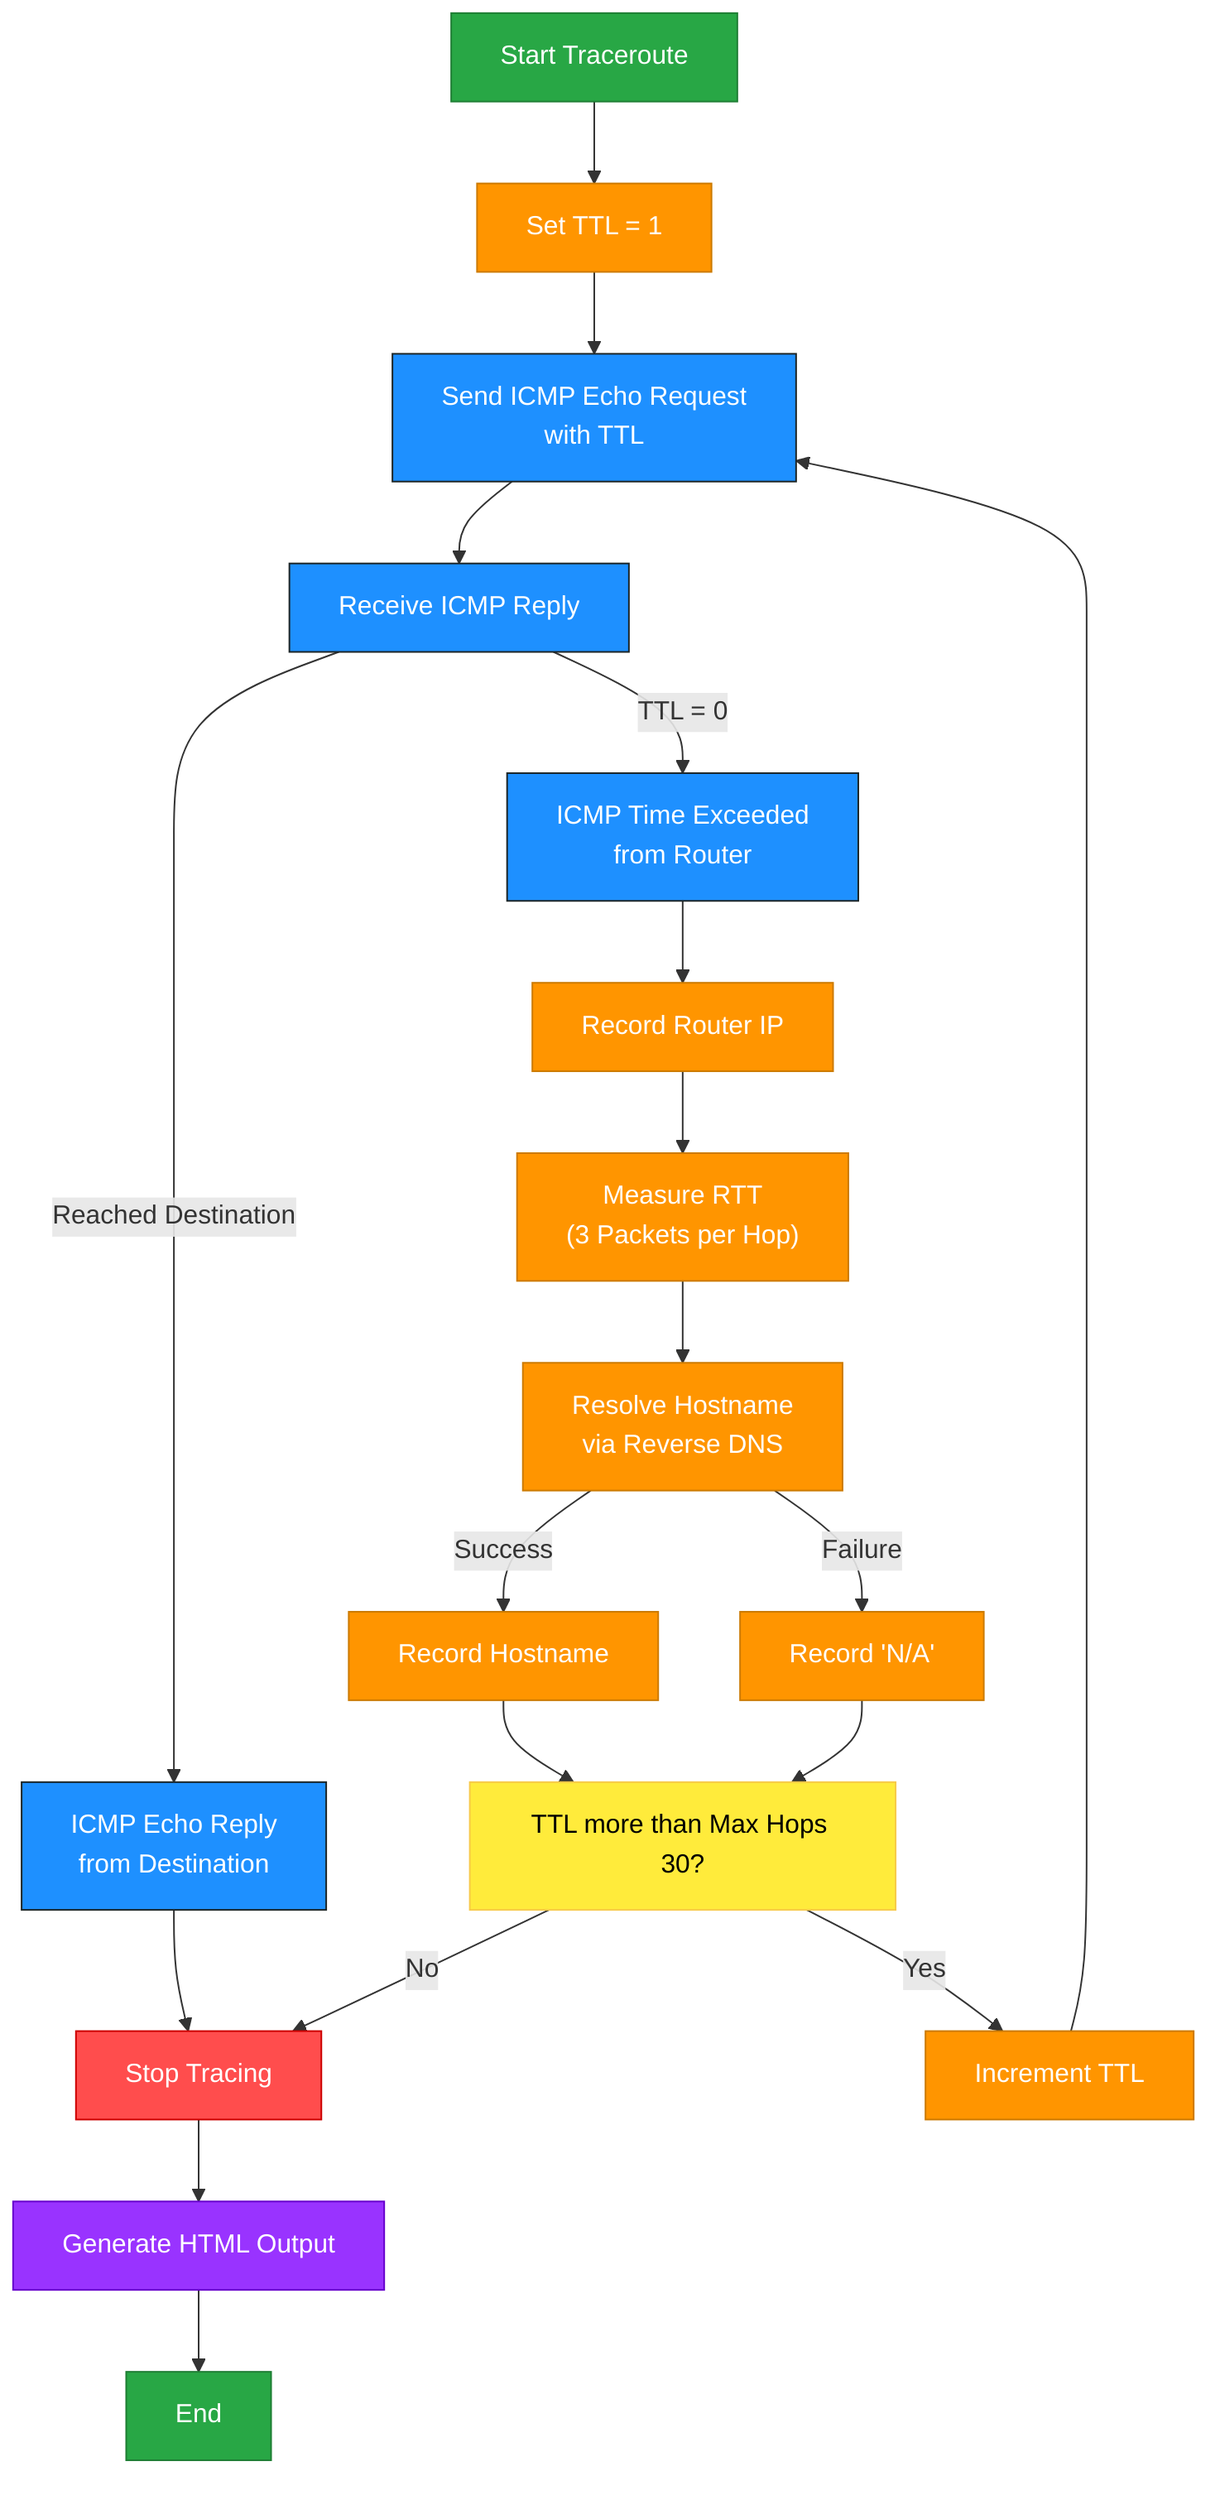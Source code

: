 flowchart TD
    A[Start Traceroute] --> B[Set TTL = 1]
    B --> C[Send ICMP Echo Request<br>with TTL]
    C --> D[Receive ICMP Reply]
    D -->|TTL = 0| E[ICMP Time Exceeded<br>from Router]
    E --> F[Record Router IP]
    D -->|Reached Destination| G[ICMP Echo Reply<br>from Destination]
    G --> H[Stop Tracing]
    F --> I["Measure RTT<br>(3 Packets per Hop)"]
    I --> J[Resolve Hostname<br>via Reverse DNS]
    J -->|Success| K[Record Hostname]
    J -->|Failure| L[Record 'N/A']
    K --> M[TTL more than Max Hops 30?]
    L --> M
    M -->|Yes| N[Increment TTL]
    N --> C
    M -->|No| H
    H --> O[Generate HTML Output]
    O --> P[End]

    %% Styling with colors
    style A fill:#28a745,stroke:#1e7e34,color:#fff
    style P fill:#28a745,stroke:#1e7e34,color:#fff
    style C fill:#1e90ff,stroke:#1c2526,color:#fff
    style D fill:#1e90ff,stroke:#1c2526,color:#fff
    style E fill:#1e90ff,stroke:#1c2526,color:#fff
    style G fill:#1e90ff,stroke:#1c2526,color:#fff
    style B fill:#ff9500,stroke:#cc7a00,color:#fff
    style F fill:#ff9500,stroke:#cc7a00,color:#fff
    style I fill:#ff9500,stroke:#cc7a00,color:#fff
    style J fill:#ff9500,stroke:#cc7a00,color:#fff
    style K fill:#ff9500,stroke:#cc7a00,color:#fff
    style L fill:#ff9500,stroke:#cc7a00,color:#fff
    style N fill:#ff9500,stroke:#cc7a00,color:#fff
    style M fill:#ffeb3b,stroke:#f7c948,color:#000
    style H fill:#ff4d4d,stroke:#cc0000,color:#fff
    style O fill:#9933ff,stroke:#6600cc,color:#fff